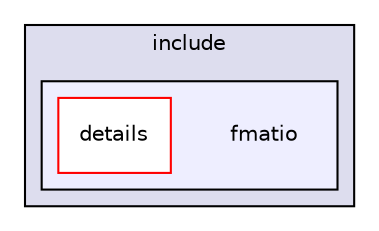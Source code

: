 digraph "include/fmatio" {
  compound=true
  node [ fontsize="10", fontname="Helvetica"];
  edge [ labelfontsize="10", labelfontname="Helvetica"];
  subgraph clusterdir_d44c64559bbebec7f509842c48db8b23 {
    graph [ bgcolor="#ddddee", pencolor="black", label="include" fontname="Helvetica", fontsize="10", URL="dir_d44c64559bbebec7f509842c48db8b23.html"]
  subgraph clusterdir_5da136c88b575f522fc8a57bfffb7b19 {
    graph [ bgcolor="#eeeeff", pencolor="black", label="" URL="dir_5da136c88b575f522fc8a57bfffb7b19.html"];
    dir_5da136c88b575f522fc8a57bfffb7b19 [shape=plaintext label="fmatio"];
  dir_9311315dac7143999c569b5b98dc70be [shape=box label="details" fillcolor="white" style="filled" color="red" URL="dir_9311315dac7143999c569b5b98dc70be.html"];
  }
  }
}
